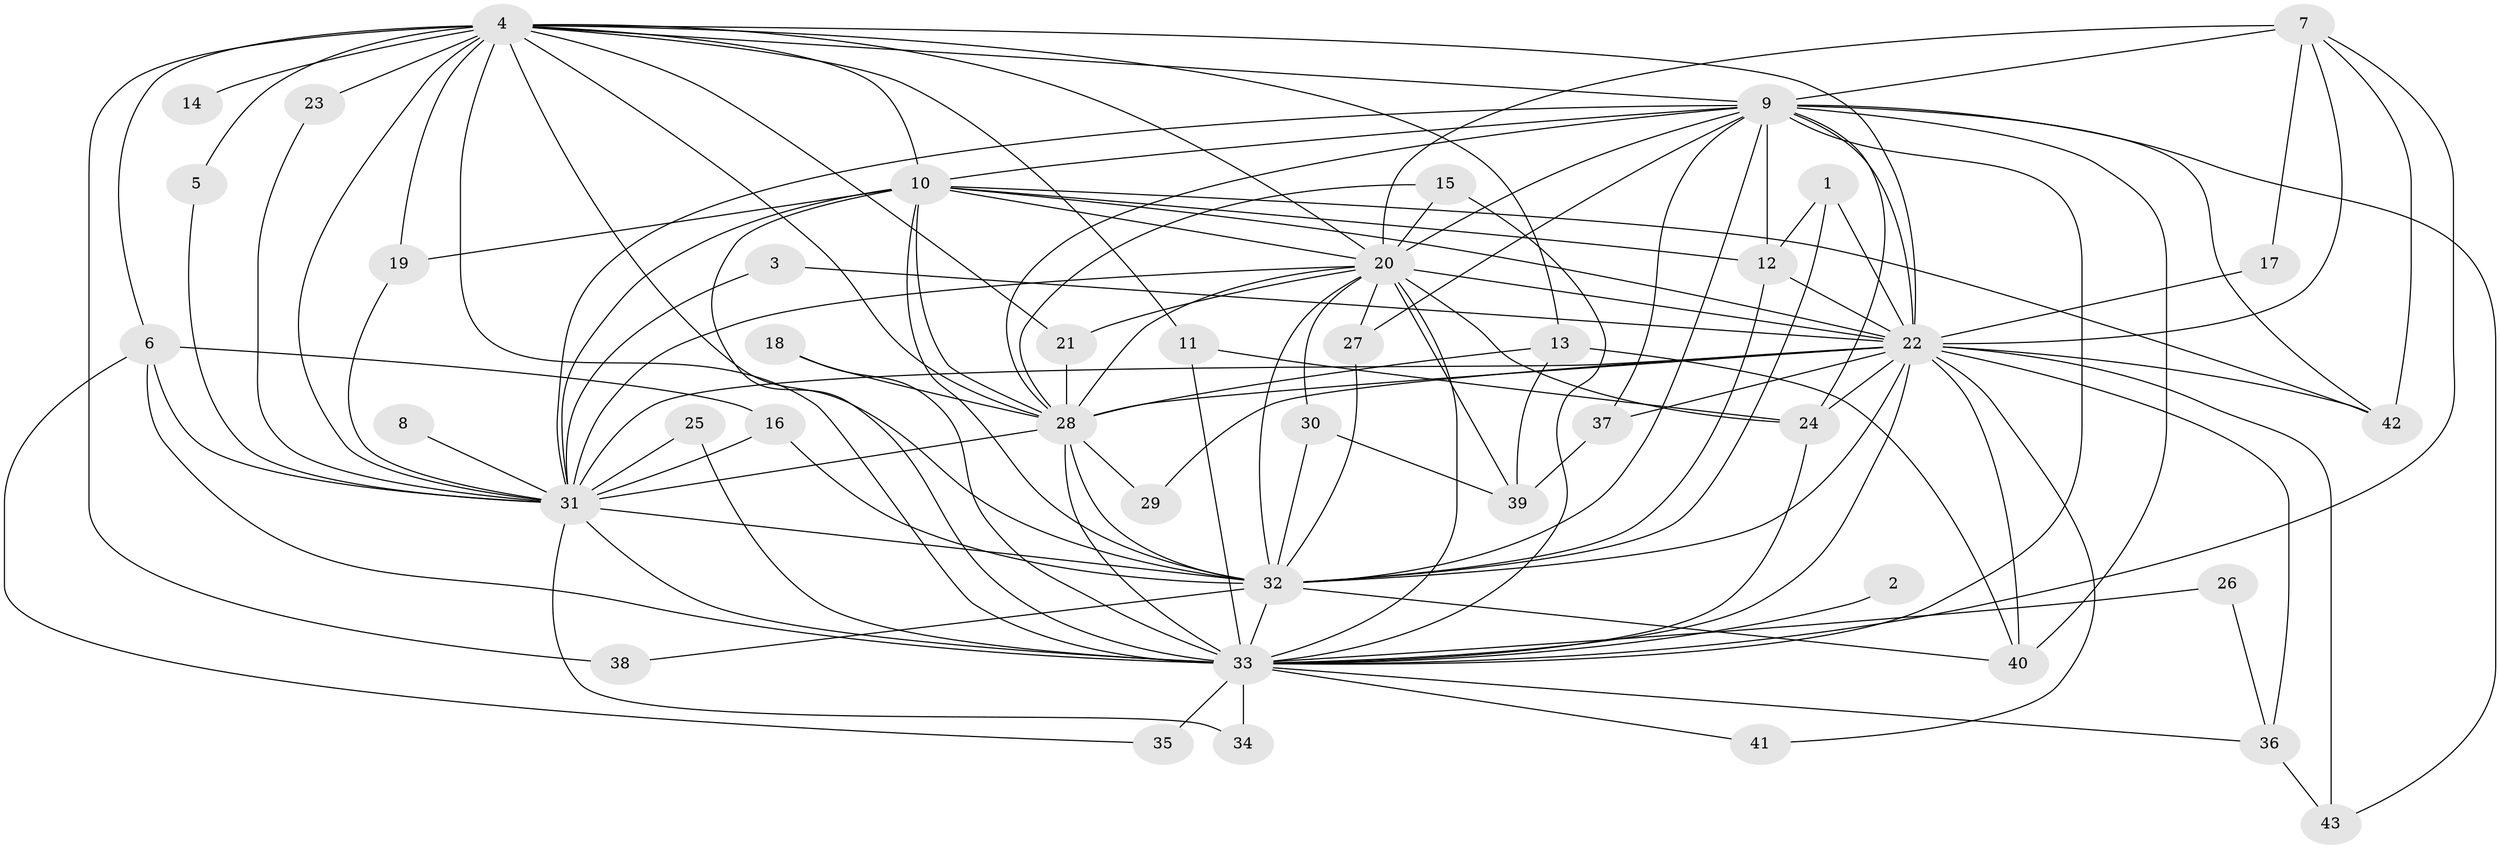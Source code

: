 // original degree distribution, {18: 0.023255813953488372, 15: 0.011627906976744186, 28: 0.011627906976744186, 21: 0.03488372093023256, 19: 0.011627906976744186, 17: 0.011627906976744186, 22: 0.011627906976744186, 2: 0.5465116279069767, 4: 0.10465116279069768, 3: 0.20930232558139536, 5: 0.023255813953488372}
// Generated by graph-tools (version 1.1) at 2025/01/03/09/25 03:01:14]
// undirected, 43 vertices, 122 edges
graph export_dot {
graph [start="1"]
  node [color=gray90,style=filled];
  1;
  2;
  3;
  4;
  5;
  6;
  7;
  8;
  9;
  10;
  11;
  12;
  13;
  14;
  15;
  16;
  17;
  18;
  19;
  20;
  21;
  22;
  23;
  24;
  25;
  26;
  27;
  28;
  29;
  30;
  31;
  32;
  33;
  34;
  35;
  36;
  37;
  38;
  39;
  40;
  41;
  42;
  43;
  1 -- 12 [weight=1.0];
  1 -- 22 [weight=1.0];
  1 -- 32 [weight=1.0];
  2 -- 33 [weight=2.0];
  3 -- 22 [weight=1.0];
  3 -- 31 [weight=1.0];
  4 -- 5 [weight=1.0];
  4 -- 6 [weight=1.0];
  4 -- 9 [weight=1.0];
  4 -- 10 [weight=1.0];
  4 -- 11 [weight=1.0];
  4 -- 13 [weight=1.0];
  4 -- 14 [weight=1.0];
  4 -- 19 [weight=1.0];
  4 -- 20 [weight=2.0];
  4 -- 21 [weight=1.0];
  4 -- 22 [weight=1.0];
  4 -- 23 [weight=1.0];
  4 -- 28 [weight=1.0];
  4 -- 31 [weight=1.0];
  4 -- 32 [weight=1.0];
  4 -- 33 [weight=3.0];
  4 -- 38 [weight=1.0];
  5 -- 31 [weight=1.0];
  6 -- 16 [weight=1.0];
  6 -- 31 [weight=1.0];
  6 -- 33 [weight=1.0];
  6 -- 35 [weight=1.0];
  7 -- 9 [weight=1.0];
  7 -- 17 [weight=1.0];
  7 -- 20 [weight=1.0];
  7 -- 22 [weight=1.0];
  7 -- 33 [weight=1.0];
  7 -- 42 [weight=1.0];
  8 -- 31 [weight=1.0];
  9 -- 10 [weight=1.0];
  9 -- 12 [weight=1.0];
  9 -- 20 [weight=2.0];
  9 -- 22 [weight=2.0];
  9 -- 24 [weight=1.0];
  9 -- 27 [weight=1.0];
  9 -- 28 [weight=1.0];
  9 -- 31 [weight=1.0];
  9 -- 32 [weight=1.0];
  9 -- 33 [weight=2.0];
  9 -- 37 [weight=1.0];
  9 -- 40 [weight=1.0];
  9 -- 42 [weight=1.0];
  9 -- 43 [weight=1.0];
  10 -- 12 [weight=1.0];
  10 -- 19 [weight=1.0];
  10 -- 20 [weight=1.0];
  10 -- 22 [weight=1.0];
  10 -- 28 [weight=2.0];
  10 -- 31 [weight=1.0];
  10 -- 32 [weight=2.0];
  10 -- 33 [weight=3.0];
  10 -- 42 [weight=1.0];
  11 -- 24 [weight=1.0];
  11 -- 33 [weight=1.0];
  12 -- 22 [weight=1.0];
  12 -- 32 [weight=1.0];
  13 -- 28 [weight=1.0];
  13 -- 39 [weight=1.0];
  13 -- 40 [weight=1.0];
  15 -- 20 [weight=1.0];
  15 -- 28 [weight=1.0];
  15 -- 33 [weight=1.0];
  16 -- 31 [weight=1.0];
  16 -- 32 [weight=1.0];
  17 -- 22 [weight=2.0];
  18 -- 28 [weight=1.0];
  18 -- 33 [weight=1.0];
  19 -- 31 [weight=1.0];
  20 -- 21 [weight=1.0];
  20 -- 22 [weight=1.0];
  20 -- 24 [weight=1.0];
  20 -- 27 [weight=1.0];
  20 -- 28 [weight=1.0];
  20 -- 30 [weight=1.0];
  20 -- 31 [weight=1.0];
  20 -- 32 [weight=1.0];
  20 -- 33 [weight=3.0];
  20 -- 39 [weight=1.0];
  21 -- 28 [weight=2.0];
  22 -- 24 [weight=1.0];
  22 -- 28 [weight=1.0];
  22 -- 29 [weight=1.0];
  22 -- 31 [weight=1.0];
  22 -- 32 [weight=1.0];
  22 -- 33 [weight=3.0];
  22 -- 36 [weight=2.0];
  22 -- 37 [weight=2.0];
  22 -- 40 [weight=1.0];
  22 -- 41 [weight=1.0];
  22 -- 42 [weight=1.0];
  22 -- 43 [weight=2.0];
  23 -- 31 [weight=1.0];
  24 -- 33 [weight=1.0];
  25 -- 31 [weight=1.0];
  25 -- 33 [weight=1.0];
  26 -- 33 [weight=1.0];
  26 -- 36 [weight=1.0];
  27 -- 32 [weight=1.0];
  28 -- 29 [weight=1.0];
  28 -- 31 [weight=1.0];
  28 -- 32 [weight=2.0];
  28 -- 33 [weight=2.0];
  30 -- 32 [weight=1.0];
  30 -- 39 [weight=1.0];
  31 -- 32 [weight=1.0];
  31 -- 33 [weight=4.0];
  31 -- 34 [weight=1.0];
  32 -- 33 [weight=2.0];
  32 -- 38 [weight=1.0];
  32 -- 40 [weight=1.0];
  33 -- 34 [weight=2.0];
  33 -- 35 [weight=2.0];
  33 -- 36 [weight=1.0];
  33 -- 41 [weight=1.0];
  36 -- 43 [weight=1.0];
  37 -- 39 [weight=1.0];
}
